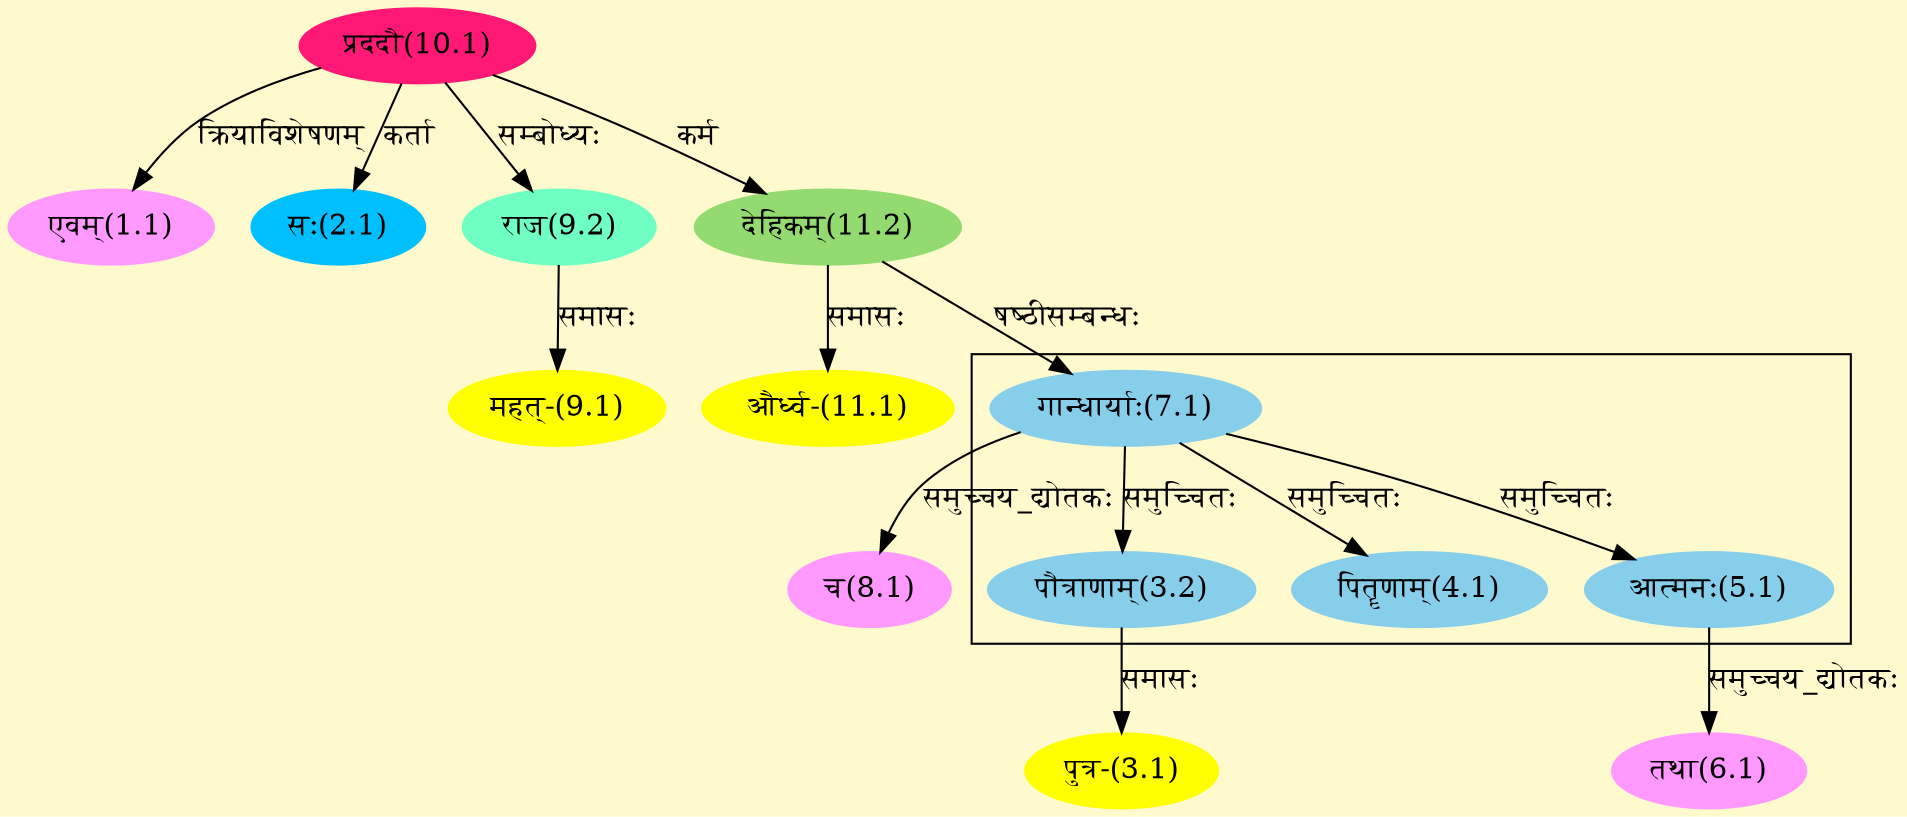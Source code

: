 digraph G{
rankdir=BT;
 compound=true;
 bgcolor="lemonchiffon1";

subgraph cluster_1{
Node3_2 [style=filled, color="#87CEEB" label = "पौत्राणाम्(3.2)"]
Node7_1 [style=filled, color="#87CEEB" label = "गान्धार्याः(7.1)"]
Node4_1 [style=filled, color="#87CEEB" label = "पितॄणाम्(4.1)"]
Node5_1 [style=filled, color="#87CEEB" label = "आत्मनः(5.1)"]

}
Node1_1 [style=filled, color="#FF99FF" label = "एवम्(1.1)"]
Node10_1 [style=filled, color="#FF1975" label = "प्रददौ(10.1)"]
Node2_1 [style=filled, color="#00BFFF" label = "सः(2.1)"]
Node3_1 [style=filled, color="#FFFF00" label = "पुत्र-(3.1)"]
Node3_2 [style=filled, color="#87CEEB" label = "पौत्राणाम्(3.2)"]
Node6_1 [style=filled, color="#FF99FF" label = "तथा(6.1)"]
Node5_1 [style=filled, color="#87CEEB" label = "आत्मनः(5.1)"]
Node7_1 [style=filled, color="#87CEEB" label = "गान्धार्याः(7.1)"]
Node11_2 [style=filled, color="#93DB70" label = "देहिकम्(11.2)"]
Node8_1 [style=filled, color="#FF99FF" label = "च(8.1)"]
Node9_1 [style=filled, color="#FFFF00" label = "महत्-(9.1)"]
Node9_2 [style=filled, color="#6FFFC3" label = "राज(9.2)"]
Node11_1 [style=filled, color="#FFFF00" label = "और्ध्व-(11.1)"]
/* Start of Relations section */

Node1_1 -> Node10_1 [  label="क्रियाविशेषणम्"  dir="back" ]
Node2_1 -> Node10_1 [  label="कर्ता"  dir="back" ]
Node3_1 -> Node3_2 [  label="समासः"  dir="back" ]
Node3_2 -> Node7_1 [  label="समुच्चितः"  dir="back" ]
Node4_1 -> Node7_1 [  label="समुच्चितः"  dir="back" ]
Node5_1 -> Node7_1 [  label="समुच्चितः"  dir="back" ]
Node6_1 -> Node5_1 [  label="समुच्चय_द्योतकः"  dir="back" ]
Node7_1 -> Node11_2 [  label="षष्ठीसम्बन्धः"  dir="back" ]
Node8_1 -> Node7_1 [  label="समुच्चय_द्योतकः"  dir="back" ]
Node9_1 -> Node9_2 [  label="समासः"  dir="back" ]
Node9_2 -> Node10_1 [  label="सम्बोध्यः"  dir="back" ]
Node11_1 -> Node11_2 [  label="समासः"  dir="back" ]
Node11_2 -> Node10_1 [  label="कर्म"  dir="back" ]
}
